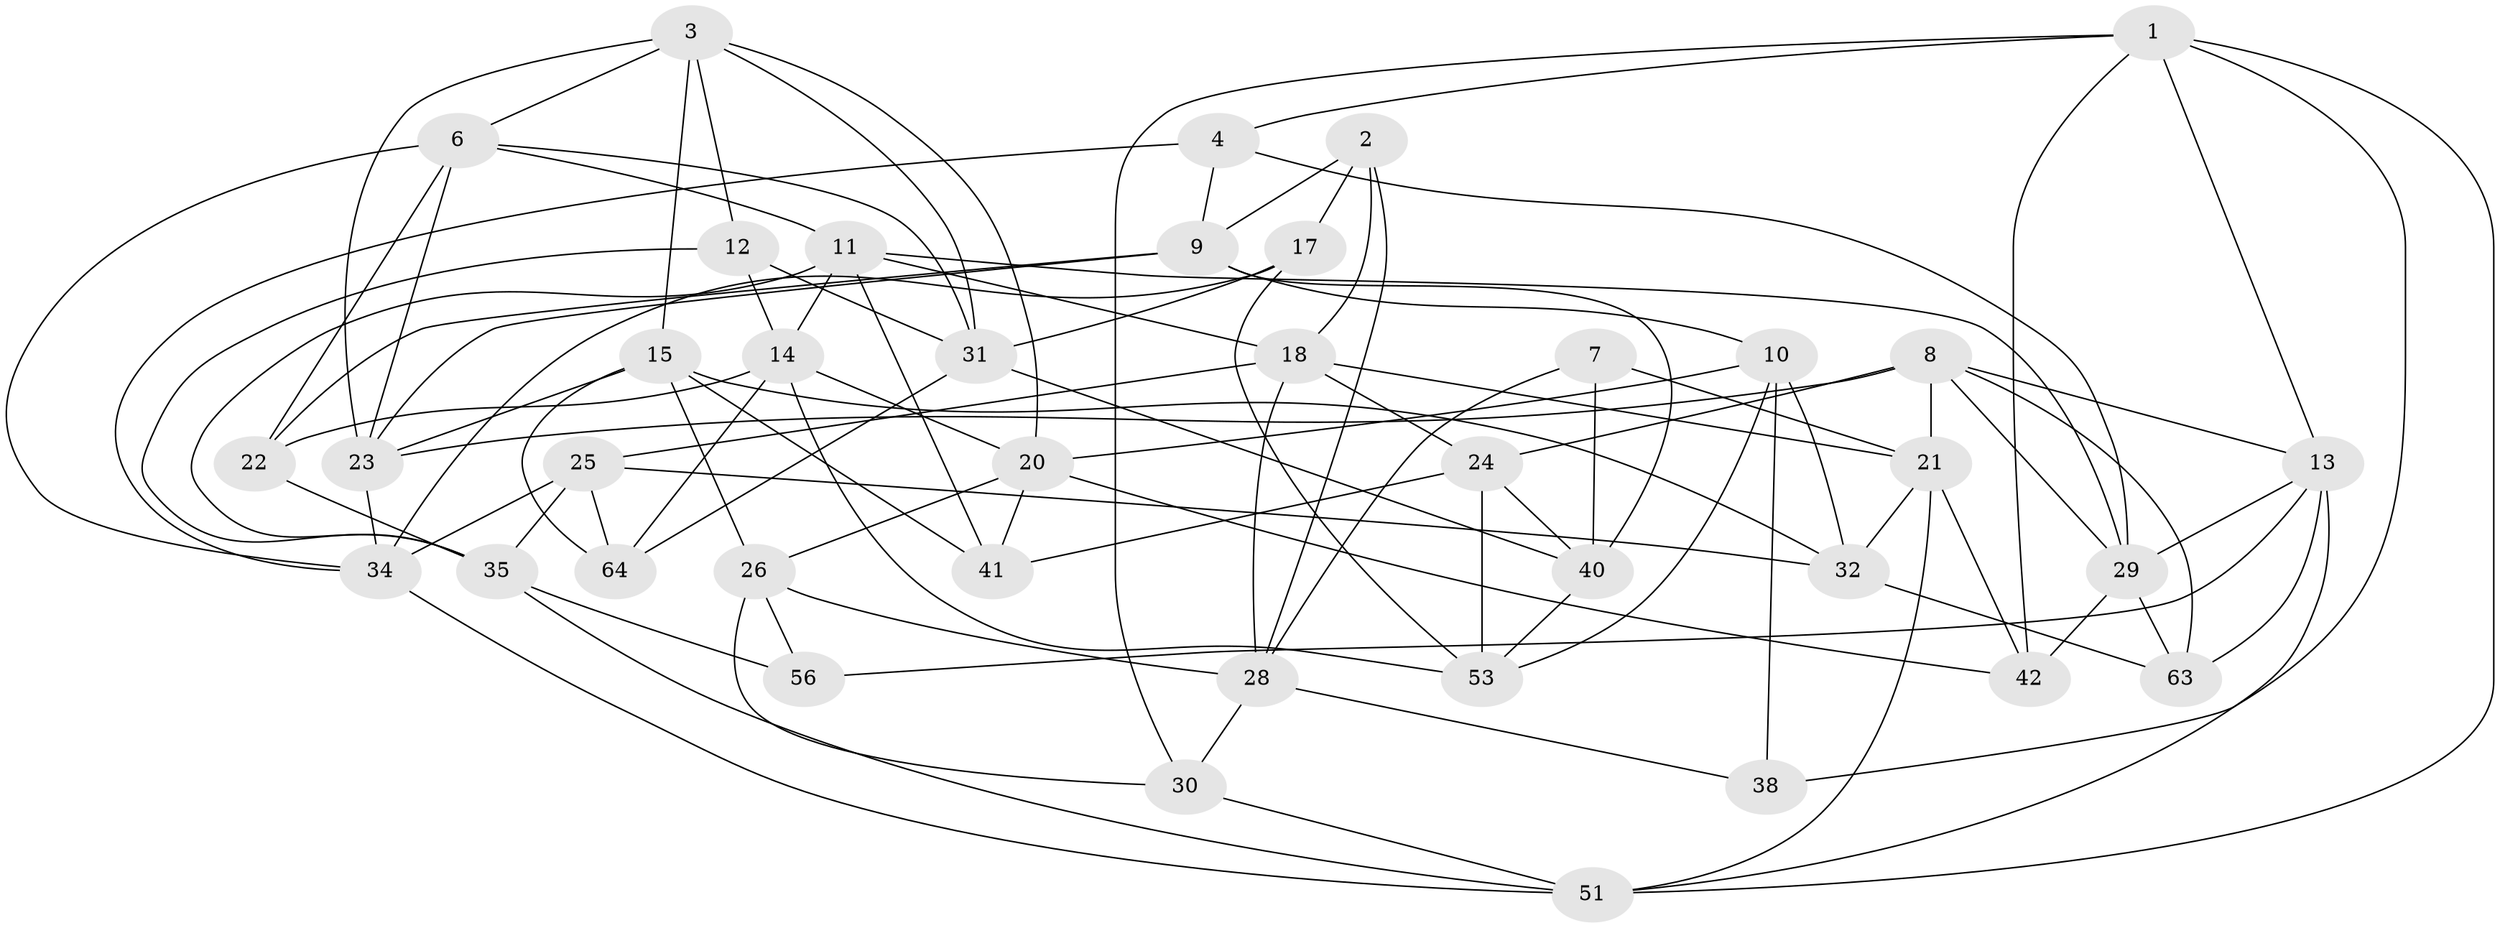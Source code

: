 // original degree distribution, {4: 1.0}
// Generated by graph-tools (version 1.1) at 2025/42/03/06/25 10:42:21]
// undirected, 39 vertices, 99 edges
graph export_dot {
graph [start="1"]
  node [color=gray90,style=filled];
  1 [super="+57"];
  2;
  3 [super="+5"];
  4;
  6 [super="+59"];
  7;
  8 [super="+50"];
  9 [super="+36"];
  10 [super="+19"];
  11 [super="+47"];
  12;
  13 [super="+43"];
  14 [super="+16"];
  15 [super="+48"];
  17;
  18 [super="+27"];
  20 [super="+44"];
  21 [super="+49"];
  22;
  23 [super="+33"];
  24 [super="+45"];
  25 [super="+37"];
  26 [super="+54"];
  28 [super="+46"];
  29 [super="+39"];
  30;
  31 [super="+60"];
  32 [super="+52"];
  34 [super="+61"];
  35 [super="+65"];
  38;
  40 [super="+55"];
  41;
  42;
  51 [super="+62"];
  53 [super="+58"];
  56;
  63;
  64;
  1 -- 38;
  1 -- 30;
  1 -- 4;
  1 -- 42;
  1 -- 51;
  1 -- 13;
  2 -- 28;
  2 -- 17;
  2 -- 9;
  2 -- 18;
  3 -- 15;
  3 -- 6;
  3 -- 31;
  3 -- 12;
  3 -- 20;
  3 -- 23;
  4 -- 34;
  4 -- 29;
  4 -- 9;
  6 -- 31;
  6 -- 34;
  6 -- 23;
  6 -- 11;
  6 -- 22;
  7 -- 40 [weight=2];
  7 -- 21;
  7 -- 28;
  8 -- 63;
  8 -- 29;
  8 -- 24;
  8 -- 21;
  8 -- 13;
  8 -- 23;
  9 -- 10;
  9 -- 22;
  9 -- 40;
  9 -- 23;
  10 -- 38 [weight=2];
  10 -- 32;
  10 -- 20;
  10 -- 53;
  11 -- 41;
  11 -- 29;
  11 -- 35;
  11 -- 14;
  11 -- 18;
  12 -- 35;
  12 -- 31;
  12 -- 14;
  13 -- 56;
  13 -- 29;
  13 -- 51;
  13 -- 63;
  14 -- 20;
  14 -- 22;
  14 -- 64;
  14 -- 53;
  15 -- 32;
  15 -- 23;
  15 -- 64;
  15 -- 41;
  15 -- 26;
  17 -- 53;
  17 -- 34;
  17 -- 31;
  18 -- 21;
  18 -- 28;
  18 -- 25;
  18 -- 24;
  20 -- 26;
  20 -- 41;
  20 -- 42;
  21 -- 42;
  21 -- 51;
  21 -- 32;
  22 -- 35;
  23 -- 34;
  24 -- 41;
  24 -- 53 [weight=2];
  24 -- 40;
  25 -- 64;
  25 -- 32 [weight=2];
  25 -- 34;
  25 -- 35;
  26 -- 56 [weight=2];
  26 -- 30;
  26 -- 28;
  28 -- 38;
  28 -- 30;
  29 -- 42;
  29 -- 63;
  30 -- 51;
  31 -- 64;
  31 -- 40;
  32 -- 63;
  34 -- 51;
  35 -- 51;
  35 -- 56;
  40 -- 53;
}
